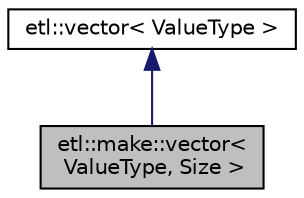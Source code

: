 digraph "etl::make::vector&lt; ValueType, Size &gt;"
{
  edge [fontname="Helvetica",fontsize="10",labelfontname="Helvetica",labelfontsize="10"];
  node [fontname="Helvetica",fontsize="10",shape=record];
  Node2 [label="etl::make::vector\<\l ValueType, Size \>",height=0.2,width=0.4,color="black", fillcolor="grey75", style="filled", fontcolor="black"];
  Node3 -> Node2 [dir="back",color="midnightblue",fontsize="10",style="solid",fontname="Helvetica"];
  Node3 [label="etl::vector\< ValueType \>",height=0.2,width=0.4,color="black", fillcolor="white", style="filled",URL="$classetl_1_1vector.html"];
}
